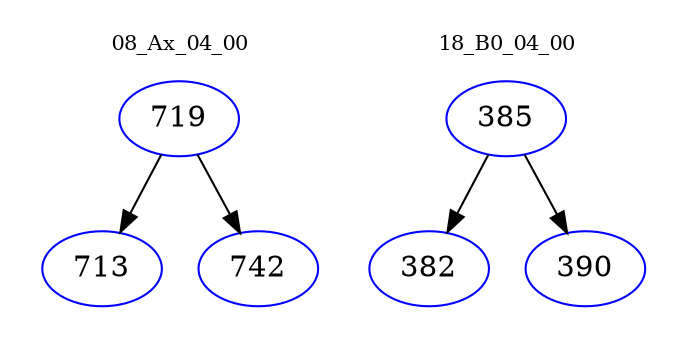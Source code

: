 digraph{
subgraph cluster_0 {
color = white
label = "08_Ax_04_00";
fontsize=10;
T0_719 [label="719", color="blue"]
T0_719 -> T0_713 [color="black"]
T0_713 [label="713", color="blue"]
T0_719 -> T0_742 [color="black"]
T0_742 [label="742", color="blue"]
}
subgraph cluster_1 {
color = white
label = "18_B0_04_00";
fontsize=10;
T1_385 [label="385", color="blue"]
T1_385 -> T1_382 [color="black"]
T1_382 [label="382", color="blue"]
T1_385 -> T1_390 [color="black"]
T1_390 [label="390", color="blue"]
}
}
